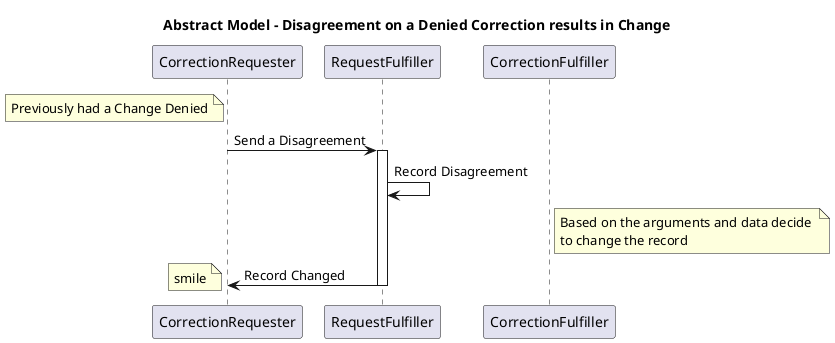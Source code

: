 @startuml
title Abstract Model - Disagreement on a Denied Correction results in Change

note left of CorrectionRequester
Previously had a Change Denied
end note

CorrectionRequester->RequestFulfiller : Send a Disagreement
Activate RequestFulfiller
RequestFulfiller->RequestFulfiller : Record Disagreement

note right of CorrectionFulfiller
Based on the arguments and data decide 
to change the record
end note
RequestFulfiller->CorrectionRequester : Record Changed
Deactivate RequestFulfiller

note left: smile

@enduml
